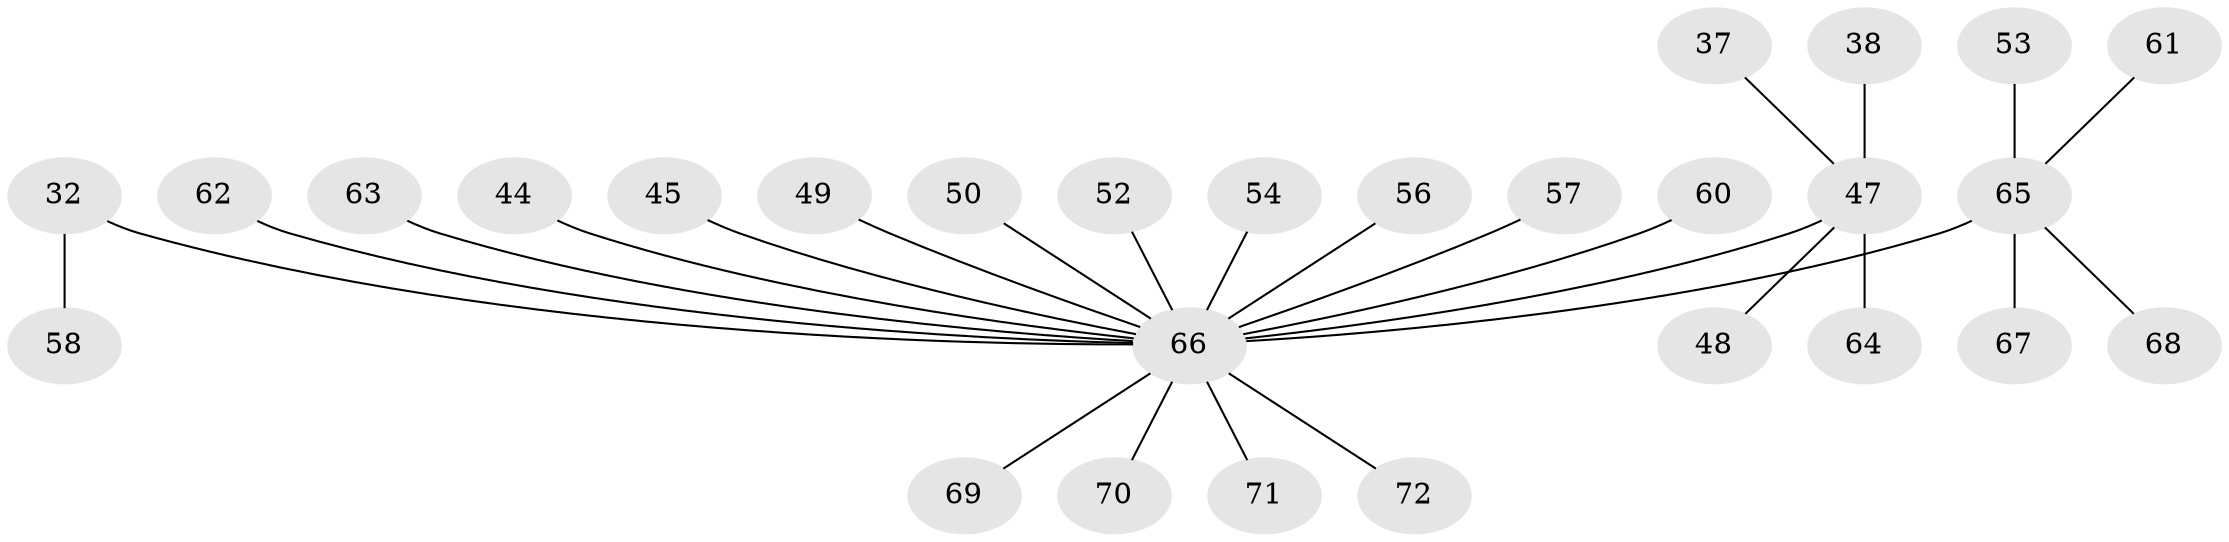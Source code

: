 // original degree distribution, {38: 0.013888888888888888, 5: 0.013888888888888888, 1: 0.6388888888888888, 4: 0.041666666666666664, 9: 0.027777777777777776, 3: 0.09722222222222222, 2: 0.1388888888888889, 6: 0.027777777777777776}
// Generated by graph-tools (version 1.1) at 2025/51/03/04/25 21:51:01]
// undirected, 28 vertices, 27 edges
graph export_dot {
graph [start="1"]
  node [color=gray90,style=filled];
  32 [super="+4"];
  37;
  38;
  44 [super="+20"];
  45;
  47 [super="+33+31"];
  48;
  49;
  50;
  52;
  53;
  54 [super="+40"];
  56;
  57;
  58 [super="+24"];
  60;
  61;
  62 [super="+51"];
  63;
  64;
  65 [super="+59+39+46"];
  66 [super="+22+9+11+13+16+17+18+21+25+27+34+35+36+41"];
  67;
  68;
  69;
  70 [super="+7"];
  71;
  72;
  32 -- 58;
  32 -- 66 [weight=3];
  37 -- 47;
  38 -- 47;
  44 -- 66 [weight=2];
  45 -- 66;
  47 -- 64;
  47 -- 48;
  47 -- 66 [weight=5];
  49 -- 66;
  50 -- 66;
  52 -- 66;
  53 -- 65;
  54 -- 66;
  56 -- 66;
  57 -- 66;
  60 -- 66;
  61 -- 65 [weight=2];
  62 -- 66 [weight=2];
  63 -- 66;
  65 -- 66 [weight=3];
  65 -- 67;
  65 -- 68;
  66 -- 69;
  66 -- 70;
  66 -- 71;
  66 -- 72;
}
